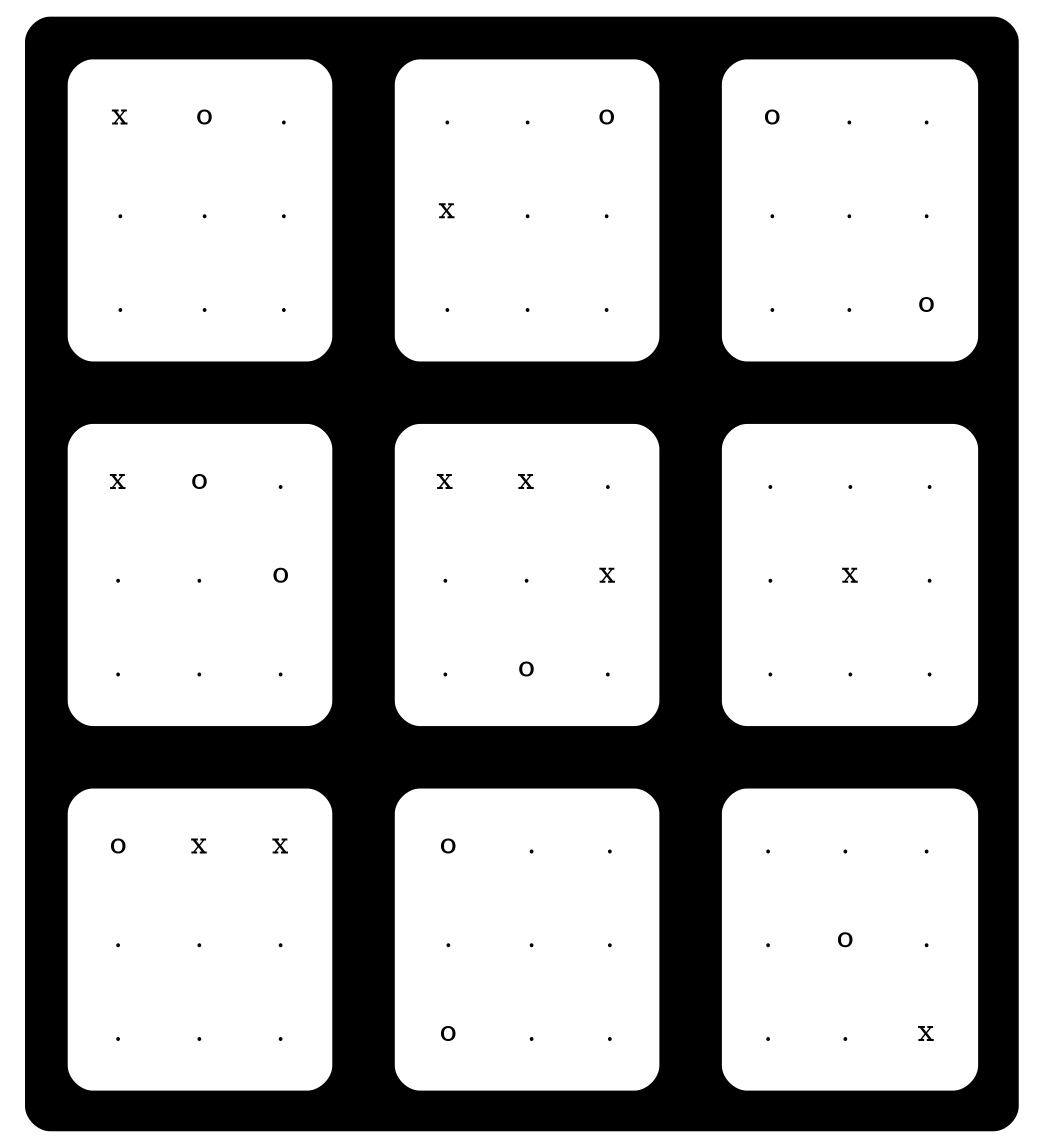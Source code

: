 digraph {
  a0 [shape=none label=<<TABLE border="0" cellspacing="10" cellpadding="10" style="rounded" bgcolor="black">
    <TR>
<TD bgcolor="black">
<TABLE border="0" cellspacing="10" cellpadding="10" style="rounded" bgcolor="white">
  <TR>
    <TD bgcolor="white">x</TD>
    <TD bgcolor="white">o</TD>
    <TD bgcolor="white">.</TD>
  </TR>
  <TR>
    <TD bgcolor="white">.</TD>
    <TD bgcolor="white">.</TD>
    <TD bgcolor="white">.</TD>
  </TR>
  <TR>
    <TD bgcolor="white">.</TD>
    <TD bgcolor="white">.</TD>
    <TD bgcolor="white">.</TD>
  </TR>
</TABLE>
</TD>
<TD bgcolor="black">
<TABLE border="0" cellspacing="10" cellpadding="10" style="rounded" bgcolor="white">
  <TR>
    <TD bgcolor="white">.</TD>
    <TD bgcolor="white">.</TD>
    <TD bgcolor="white">o</TD>
  </TR>
  <TR>
    <TD bgcolor="white">x</TD>
    <TD bgcolor="white">.</TD>
    <TD bgcolor="white">.</TD>
  </TR>
  <TR>
    <TD bgcolor="white">.</TD>
    <TD bgcolor="white">.</TD>
    <TD bgcolor="white">.</TD>
  </TR>
</TABLE>
</TD>
<TD bgcolor="black">
<TABLE border="0" cellspacing="10" cellpadding="10" style="rounded" bgcolor="white">
  <TR>
    <TD bgcolor="white">o</TD>
    <TD bgcolor="white">.</TD>
    <TD bgcolor="white">.</TD>
  </TR>
  <TR>
    <TD bgcolor="white">.</TD>
    <TD bgcolor="white">.</TD>
    <TD bgcolor="white">.</TD>
  </TR>
  <TR>
    <TD bgcolor="white">.</TD>
    <TD bgcolor="white">.</TD>
    <TD bgcolor="white">o</TD>
  </TR>
</TABLE>
</TD>
 </TR>
 <TR>
<TD bgcolor="black">
<TABLE border="0" cellspacing="10" cellpadding="10" style="rounded" bgcolor="white">
  <TR>
    <TD bgcolor="white">x</TD>
    <TD bgcolor="white">o</TD>
    <TD bgcolor="white">.</TD>
  </TR>
  <TR>
    <TD bgcolor="white">.</TD>
    <TD bgcolor="white">.</TD>
    <TD bgcolor="white">o</TD>
  </TR>
  <TR>
    <TD bgcolor="white">.</TD>
    <TD bgcolor="white">.</TD>
    <TD bgcolor="white">.</TD>
  </TR>
</TABLE>
</TD>
<TD bgcolor="black">
<TABLE border="0" cellspacing="10" cellpadding="10" style="rounded" bgcolor="white">
  <TR>
    <TD bgcolor="white">x</TD>
    <TD bgcolor="white">x</TD>
    <TD bgcolor="white">.</TD>
  </TR>
  <TR>
    <TD bgcolor="white">.</TD>
    <TD bgcolor="white">.</TD>
    <TD bgcolor="white">x</TD>
  </TR>
  <TR>
    <TD bgcolor="white">.</TD>
    <TD bgcolor="white">o</TD>
    <TD bgcolor="white">.</TD>
  </TR>
</TABLE>
</TD>
<TD bgcolor="black">
<TABLE border="0" cellspacing="10" cellpadding="10" style="rounded" bgcolor="white">
  <TR>
    <TD bgcolor="white">.</TD>
    <TD bgcolor="white">.</TD>
    <TD bgcolor="white">.</TD>
  </TR>
  <TR>
    <TD bgcolor="white">.</TD>
    <TD bgcolor="white">x</TD>
    <TD bgcolor="white">.</TD>
  </TR>
  <TR>
    <TD bgcolor="white">.</TD>
    <TD bgcolor="white">.</TD>
    <TD bgcolor="white">.</TD>
  </TR>
</TABLE>
</TD>
 </TR>
 <TR>
<TD bgcolor="black">
<TABLE border="0" cellspacing="10" cellpadding="10" style="rounded" bgcolor="white">
  <TR>
    <TD bgcolor="white">o</TD>
    <TD bgcolor="white">x</TD>
    <TD bgcolor="white">x</TD>
  </TR>
  <TR>
    <TD bgcolor="white">.</TD>
    <TD bgcolor="white">.</TD>
    <TD bgcolor="white">.</TD>
  </TR>
  <TR>
    <TD bgcolor="white">.</TD>
    <TD bgcolor="white">.</TD>
    <TD bgcolor="white">.</TD>
  </TR>
</TABLE>
</TD>
<TD bgcolor="black">
<TABLE border="0" cellspacing="10" cellpadding="10" style="rounded" bgcolor="white">
  <TR>
    <TD bgcolor="white">o</TD>
    <TD bgcolor="white">.</TD>
    <TD bgcolor="white">.</TD>
  </TR>
  <TR>
    <TD bgcolor="white">.</TD>
    <TD bgcolor="white">.</TD>
    <TD bgcolor="white">.</TD>
  </TR>
  <TR>
    <TD bgcolor="white">o</TD>
    <TD bgcolor="white">.</TD>
    <TD bgcolor="white">.</TD>
  </TR>
</TABLE>
</TD>
<TD bgcolor="black">
<TABLE border="0" cellspacing="10" cellpadding="10" style="rounded" bgcolor="white">
  <TR>
    <TD bgcolor="white">.</TD>
    <TD bgcolor="white">.</TD>
    <TD bgcolor="white">.</TD>
  </TR>
  <TR>
    <TD bgcolor="white">.</TD>
    <TD bgcolor="white">o</TD>
    <TD bgcolor="white">.</TD>
  </TR>
  <TR>
    <TD bgcolor="white">.</TD>
    <TD bgcolor="white">.</TD>
    <TD bgcolor="white">x</TD>
  </TR>
</TABLE>
</TD>
 </TR>
 </TABLE>
>];
}
